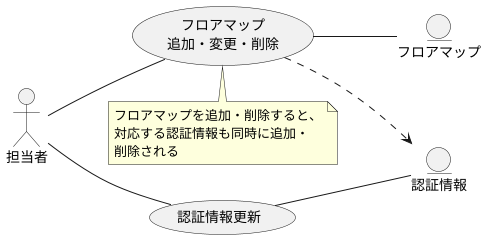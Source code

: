 @startuml
left to right direction

actor 担当者
usecase "フロアマップ\n追加・変更・削除" as フロアマップ管理
usecase 認証情報更新
entity フロアマップ
entity 認証情報

note bottom of フロアマップ管理
フロアマップを追加・削除すると、
対応する認証情報も同時に追加・
削除される
end note

担当者 -- フロアマップ管理
フロアマップ管理 -- フロアマップ
フロアマップ管理 ..> 認証情報
担当者 -- 認証情報更新
認証情報更新 -- 認証情報

@enduml